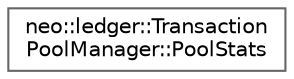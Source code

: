 digraph "Graphical Class Hierarchy"
{
 // LATEX_PDF_SIZE
  bgcolor="transparent";
  edge [fontname=Helvetica,fontsize=10,labelfontname=Helvetica,labelfontsize=10];
  node [fontname=Helvetica,fontsize=10,shape=box,height=0.2,width=0.4];
  rankdir="LR";
  Node0 [id="Node000000",label="neo::ledger::Transaction\lPoolManager::PoolStats",height=0.2,width=0.4,color="grey40", fillcolor="white", style="filled",URL="$structneo_1_1ledger_1_1_transaction_pool_manager_1_1_pool_stats.html",tooltip="Pool statistics."];
}
